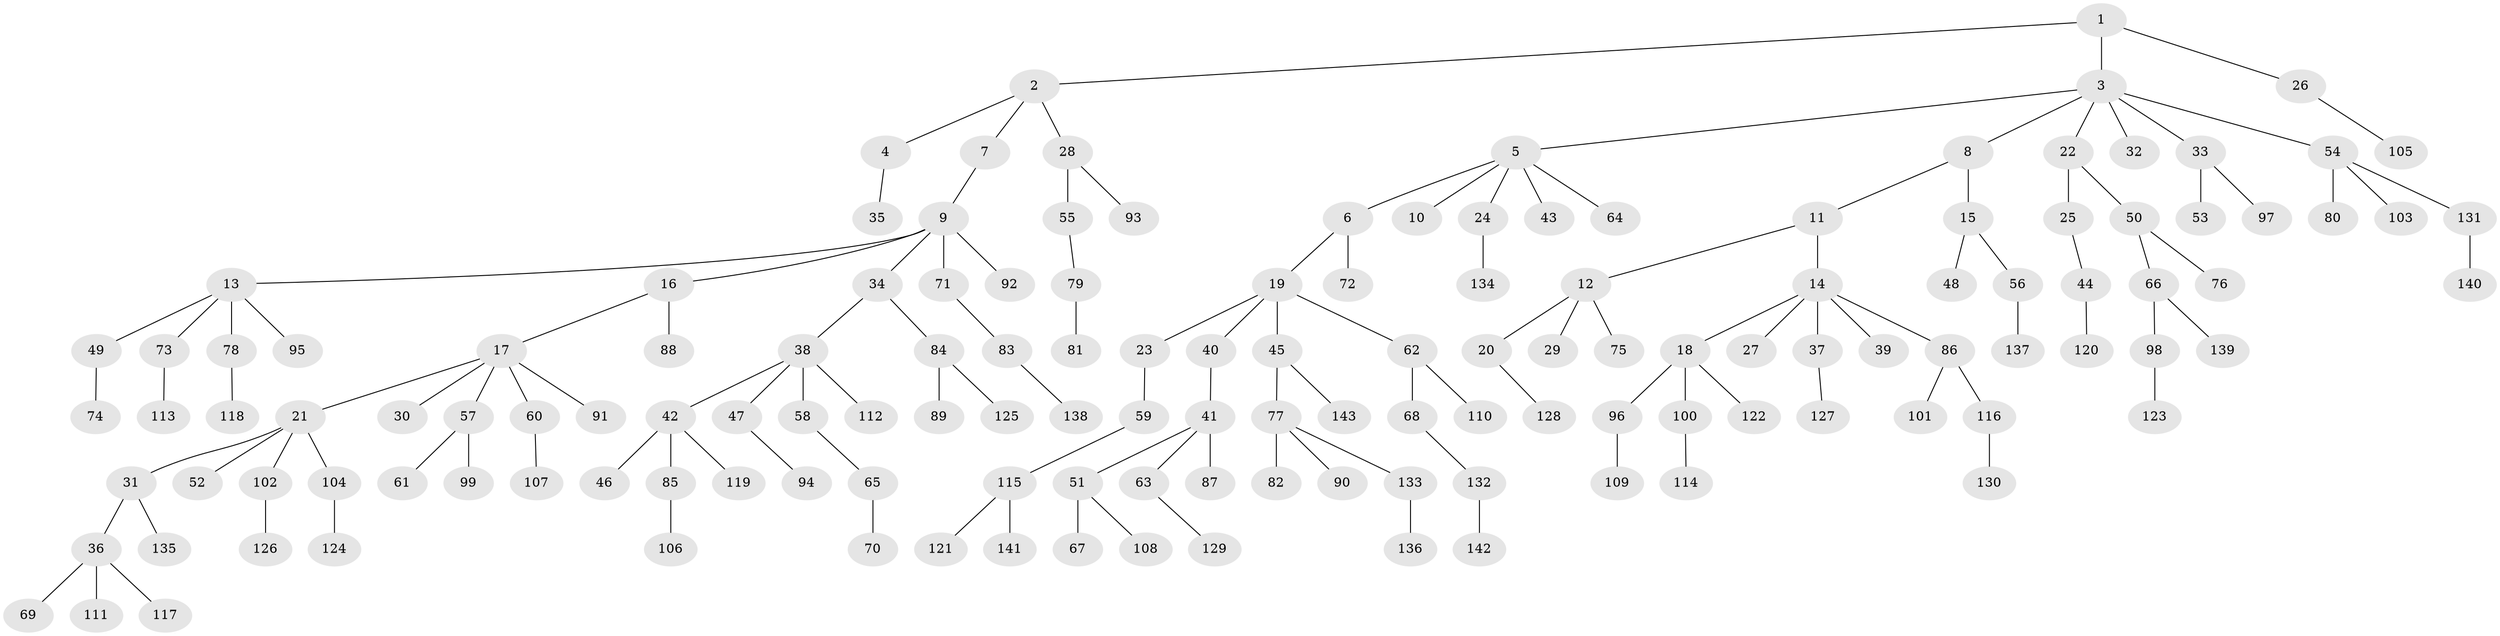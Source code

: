 // Generated by graph-tools (version 1.1) at 2025/11/02/27/25 16:11:26]
// undirected, 143 vertices, 142 edges
graph export_dot {
graph [start="1"]
  node [color=gray90,style=filled];
  1;
  2;
  3;
  4;
  5;
  6;
  7;
  8;
  9;
  10;
  11;
  12;
  13;
  14;
  15;
  16;
  17;
  18;
  19;
  20;
  21;
  22;
  23;
  24;
  25;
  26;
  27;
  28;
  29;
  30;
  31;
  32;
  33;
  34;
  35;
  36;
  37;
  38;
  39;
  40;
  41;
  42;
  43;
  44;
  45;
  46;
  47;
  48;
  49;
  50;
  51;
  52;
  53;
  54;
  55;
  56;
  57;
  58;
  59;
  60;
  61;
  62;
  63;
  64;
  65;
  66;
  67;
  68;
  69;
  70;
  71;
  72;
  73;
  74;
  75;
  76;
  77;
  78;
  79;
  80;
  81;
  82;
  83;
  84;
  85;
  86;
  87;
  88;
  89;
  90;
  91;
  92;
  93;
  94;
  95;
  96;
  97;
  98;
  99;
  100;
  101;
  102;
  103;
  104;
  105;
  106;
  107;
  108;
  109;
  110;
  111;
  112;
  113;
  114;
  115;
  116;
  117;
  118;
  119;
  120;
  121;
  122;
  123;
  124;
  125;
  126;
  127;
  128;
  129;
  130;
  131;
  132;
  133;
  134;
  135;
  136;
  137;
  138;
  139;
  140;
  141;
  142;
  143;
  1 -- 2;
  1 -- 3;
  1 -- 26;
  2 -- 4;
  2 -- 7;
  2 -- 28;
  3 -- 5;
  3 -- 8;
  3 -- 22;
  3 -- 32;
  3 -- 33;
  3 -- 54;
  4 -- 35;
  5 -- 6;
  5 -- 10;
  5 -- 24;
  5 -- 43;
  5 -- 64;
  6 -- 19;
  6 -- 72;
  7 -- 9;
  8 -- 11;
  8 -- 15;
  9 -- 13;
  9 -- 16;
  9 -- 34;
  9 -- 71;
  9 -- 92;
  11 -- 12;
  11 -- 14;
  12 -- 20;
  12 -- 29;
  12 -- 75;
  13 -- 49;
  13 -- 73;
  13 -- 78;
  13 -- 95;
  14 -- 18;
  14 -- 27;
  14 -- 37;
  14 -- 39;
  14 -- 86;
  15 -- 48;
  15 -- 56;
  16 -- 17;
  16 -- 88;
  17 -- 21;
  17 -- 30;
  17 -- 57;
  17 -- 60;
  17 -- 91;
  18 -- 96;
  18 -- 100;
  18 -- 122;
  19 -- 23;
  19 -- 40;
  19 -- 45;
  19 -- 62;
  20 -- 128;
  21 -- 31;
  21 -- 52;
  21 -- 102;
  21 -- 104;
  22 -- 25;
  22 -- 50;
  23 -- 59;
  24 -- 134;
  25 -- 44;
  26 -- 105;
  28 -- 55;
  28 -- 93;
  31 -- 36;
  31 -- 135;
  33 -- 53;
  33 -- 97;
  34 -- 38;
  34 -- 84;
  36 -- 69;
  36 -- 111;
  36 -- 117;
  37 -- 127;
  38 -- 42;
  38 -- 47;
  38 -- 58;
  38 -- 112;
  40 -- 41;
  41 -- 51;
  41 -- 63;
  41 -- 87;
  42 -- 46;
  42 -- 85;
  42 -- 119;
  44 -- 120;
  45 -- 77;
  45 -- 143;
  47 -- 94;
  49 -- 74;
  50 -- 66;
  50 -- 76;
  51 -- 67;
  51 -- 108;
  54 -- 80;
  54 -- 103;
  54 -- 131;
  55 -- 79;
  56 -- 137;
  57 -- 61;
  57 -- 99;
  58 -- 65;
  59 -- 115;
  60 -- 107;
  62 -- 68;
  62 -- 110;
  63 -- 129;
  65 -- 70;
  66 -- 98;
  66 -- 139;
  68 -- 132;
  71 -- 83;
  73 -- 113;
  77 -- 82;
  77 -- 90;
  77 -- 133;
  78 -- 118;
  79 -- 81;
  83 -- 138;
  84 -- 89;
  84 -- 125;
  85 -- 106;
  86 -- 101;
  86 -- 116;
  96 -- 109;
  98 -- 123;
  100 -- 114;
  102 -- 126;
  104 -- 124;
  115 -- 121;
  115 -- 141;
  116 -- 130;
  131 -- 140;
  132 -- 142;
  133 -- 136;
}
